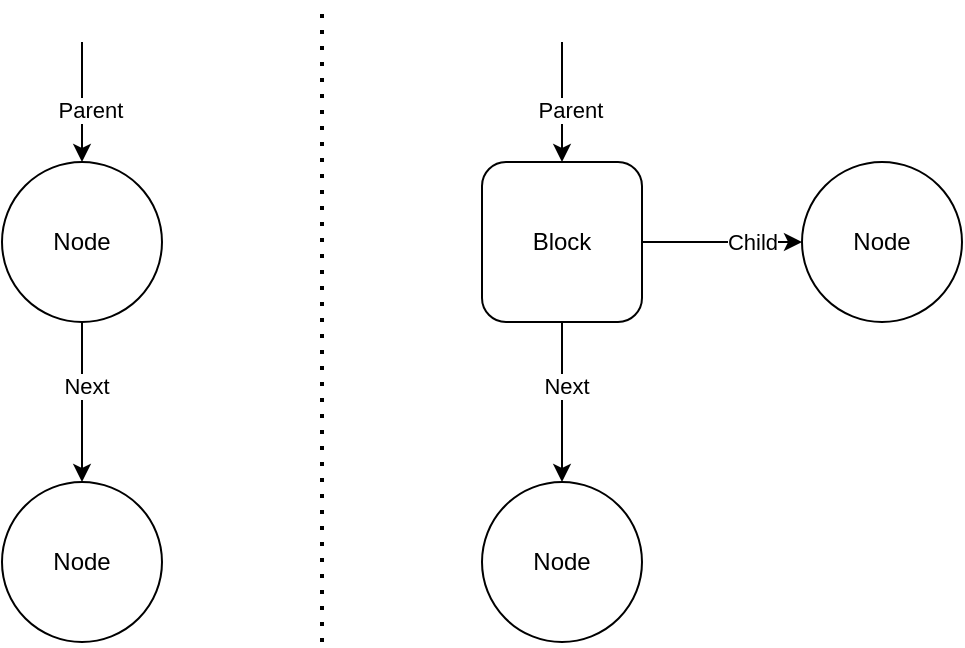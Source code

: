 <mxfile version="14.6.13" type="device"><diagram id="n2TwFE_kz9MqIEb3hIe0" name="Page-1"><mxGraphModel dx="946" dy="602" grid="1" gridSize="10" guides="1" tooltips="1" connect="1" arrows="1" fold="1" page="1" pageScale="1" pageWidth="1100" pageHeight="850" math="0" shadow="0"><root><mxCell id="0"/><mxCell id="1" parent="0"/><mxCell id="BQWvvlbJX9DB7m3m1ooo-12" value="Node" style="ellipse;whiteSpace=wrap;html=1;aspect=fixed;" parent="1" vertex="1"><mxGeometry x="80" y="200" width="80" height="80" as="geometry"/></mxCell><mxCell id="BQWvvlbJX9DB7m3m1ooo-13" value="Node" style="ellipse;whiteSpace=wrap;html=1;aspect=fixed;" parent="1" vertex="1"><mxGeometry x="80" y="360" width="80" height="80" as="geometry"/></mxCell><mxCell id="BQWvvlbJX9DB7m3m1ooo-15" value="" style="endArrow=classic;html=1;exitX=0.5;exitY=1;exitDx=0;exitDy=0;exitPerimeter=0;entryX=0.5;entryY=0;entryDx=0;entryDy=0;" parent="1" target="BQWvvlbJX9DB7m3m1ooo-12" edge="1"><mxGeometry width="50" height="50" relative="1" as="geometry"><mxPoint x="120" y="140" as="sourcePoint"/><mxPoint x="510" y="280" as="targetPoint"/></mxGeometry></mxCell><mxCell id="BQWvvlbJX9DB7m3m1ooo-18" value="Parent" style="edgeLabel;html=1;align=center;verticalAlign=middle;resizable=0;points=[];" parent="BQWvvlbJX9DB7m3m1ooo-15" vertex="1" connectable="0"><mxGeometry x="0.133" y="4" relative="1" as="geometry"><mxPoint as="offset"/></mxGeometry></mxCell><mxCell id="BQWvvlbJX9DB7m3m1ooo-17" value="" style="endArrow=classic;html=1;entryX=0.5;entryY=0;entryDx=0;entryDy=0;exitX=0.5;exitY=1;exitDx=0;exitDy=0;" parent="1" source="BQWvvlbJX9DB7m3m1ooo-12" target="BQWvvlbJX9DB7m3m1ooo-13" edge="1"><mxGeometry width="50" height="50" relative="1" as="geometry"><mxPoint x="460" y="330" as="sourcePoint"/><mxPoint x="510" y="280" as="targetPoint"/></mxGeometry></mxCell><mxCell id="BQWvvlbJX9DB7m3m1ooo-20" value="Next" style="edgeLabel;html=1;align=center;verticalAlign=middle;resizable=0;points=[];" parent="BQWvvlbJX9DB7m3m1ooo-17" vertex="1" connectable="0"><mxGeometry x="-0.2" y="2" relative="1" as="geometry"><mxPoint as="offset"/></mxGeometry></mxCell><mxCell id="BQWvvlbJX9DB7m3m1ooo-22" value="Node" style="ellipse;whiteSpace=wrap;html=1;aspect=fixed;" parent="1" vertex="1"><mxGeometry x="480" y="200" width="80" height="80" as="geometry"/></mxCell><mxCell id="BQWvvlbJX9DB7m3m1ooo-23" value="Node" style="ellipse;whiteSpace=wrap;html=1;aspect=fixed;" parent="1" vertex="1"><mxGeometry x="320" y="360" width="80" height="80" as="geometry"/></mxCell><mxCell id="BQWvvlbJX9DB7m3m1ooo-24" value="" style="endArrow=classic;html=1;exitX=0.5;exitY=1;exitDx=0;exitDy=0;exitPerimeter=0;entryX=0.5;entryY=0;entryDx=0;entryDy=0;" parent="1" target="BQWvvlbJX9DB7m3m1ooo-28" edge="1"><mxGeometry width="50" height="50" relative="1" as="geometry"><mxPoint x="360" y="140" as="sourcePoint"/><mxPoint x="750" y="280" as="targetPoint"/></mxGeometry></mxCell><mxCell id="BQWvvlbJX9DB7m3m1ooo-25" value="Parent" style="edgeLabel;html=1;align=center;verticalAlign=middle;resizable=0;points=[];" parent="BQWvvlbJX9DB7m3m1ooo-24" vertex="1" connectable="0"><mxGeometry x="0.133" y="4" relative="1" as="geometry"><mxPoint as="offset"/></mxGeometry></mxCell><mxCell id="BQWvvlbJX9DB7m3m1ooo-26" value="" style="endArrow=classic;html=1;entryX=0.5;entryY=0;entryDx=0;entryDy=0;exitX=0.5;exitY=1;exitDx=0;exitDy=0;" parent="1" source="BQWvvlbJX9DB7m3m1ooo-28" target="BQWvvlbJX9DB7m3m1ooo-23" edge="1"><mxGeometry width="50" height="50" relative="1" as="geometry"><mxPoint x="700" y="330" as="sourcePoint"/><mxPoint x="750" y="280" as="targetPoint"/></mxGeometry></mxCell><mxCell id="BQWvvlbJX9DB7m3m1ooo-27" value="Next" style="edgeLabel;html=1;align=center;verticalAlign=middle;resizable=0;points=[];" parent="BQWvvlbJX9DB7m3m1ooo-26" vertex="1" connectable="0"><mxGeometry x="-0.2" y="2" relative="1" as="geometry"><mxPoint as="offset"/></mxGeometry></mxCell><mxCell id="BQWvvlbJX9DB7m3m1ooo-28" value="Block" style="rounded=1;whiteSpace=wrap;html=1;" parent="1" vertex="1"><mxGeometry x="320" y="200" width="80" height="80" as="geometry"/></mxCell><mxCell id="BQWvvlbJX9DB7m3m1ooo-29" value="" style="endArrow=classic;html=1;exitX=1;exitY=0.5;exitDx=0;exitDy=0;entryX=0;entryY=0.5;entryDx=0;entryDy=0;" parent="1" source="BQWvvlbJX9DB7m3m1ooo-28" target="BQWvvlbJX9DB7m3m1ooo-22" edge="1"><mxGeometry width="50" height="50" relative="1" as="geometry"><mxPoint x="540" y="360" as="sourcePoint"/><mxPoint x="590" y="310" as="targetPoint"/></mxGeometry></mxCell><mxCell id="BQWvvlbJX9DB7m3m1ooo-30" value="Child" style="edgeLabel;html=1;align=center;verticalAlign=middle;resizable=0;points=[];" parent="BQWvvlbJX9DB7m3m1ooo-29" vertex="1" connectable="0"><mxGeometry x="0.375" relative="1" as="geometry"><mxPoint as="offset"/></mxGeometry></mxCell><mxCell id="BQWvvlbJX9DB7m3m1ooo-31" value="" style="endArrow=none;dashed=1;html=1;dashPattern=1 3;strokeWidth=2;" parent="1" edge="1"><mxGeometry width="50" height="50" relative="1" as="geometry"><mxPoint x="240" y="440" as="sourcePoint"/><mxPoint x="240" y="120" as="targetPoint"/></mxGeometry></mxCell></root></mxGraphModel></diagram></mxfile>